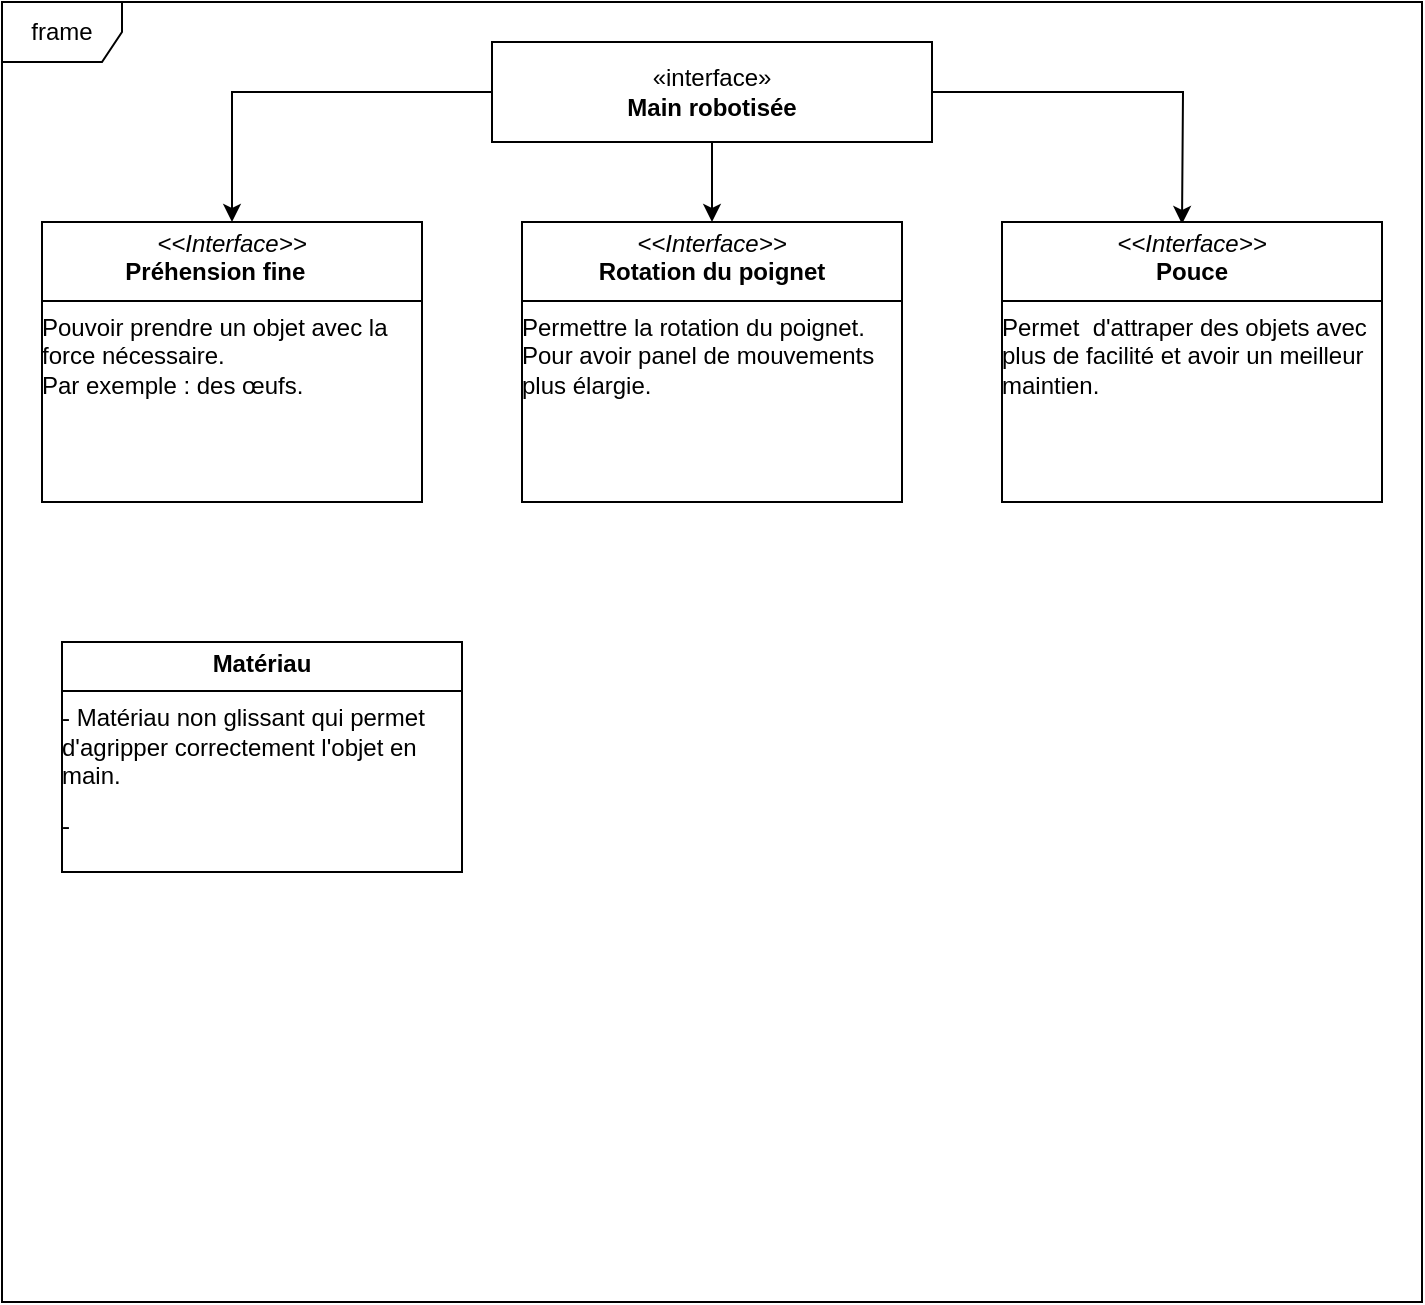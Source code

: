 <mxfile version="24.2.1" type="github">
  <diagram name="Page-1" id="WsBL2SjfoAEha8Ucaz8k">
    <mxGraphModel dx="846" dy="704" grid="1" gridSize="10" guides="1" tooltips="1" connect="1" arrows="1" fold="1" page="1" pageScale="1" pageWidth="850" pageHeight="1100" math="0" shadow="0">
      <root>
        <mxCell id="0" />
        <mxCell id="1" parent="0" />
        <mxCell id="aZsAZIokvQd7N0Dv1wfj-1" value="frame" style="shape=umlFrame;whiteSpace=wrap;html=1;pointerEvents=0;" vertex="1" parent="1">
          <mxGeometry x="50" y="40" width="710" height="650" as="geometry" />
        </mxCell>
        <mxCell id="aZsAZIokvQd7N0Dv1wfj-25" style="edgeStyle=orthogonalEdgeStyle;rounded=0;orthogonalLoop=1;jettySize=auto;html=1;exitX=0;exitY=0.5;exitDx=0;exitDy=0;" edge="1" parent="1" source="aZsAZIokvQd7N0Dv1wfj-6" target="aZsAZIokvQd7N0Dv1wfj-20">
          <mxGeometry relative="1" as="geometry" />
        </mxCell>
        <mxCell id="aZsAZIokvQd7N0Dv1wfj-26" style="edgeStyle=orthogonalEdgeStyle;rounded=0;orthogonalLoop=1;jettySize=auto;html=1;exitX=0.5;exitY=1;exitDx=0;exitDy=0;" edge="1" parent="1" source="aZsAZIokvQd7N0Dv1wfj-6" target="aZsAZIokvQd7N0Dv1wfj-23">
          <mxGeometry relative="1" as="geometry" />
        </mxCell>
        <mxCell id="aZsAZIokvQd7N0Dv1wfj-27" style="edgeStyle=orthogonalEdgeStyle;rounded=0;orthogonalLoop=1;jettySize=auto;html=1;exitX=1;exitY=0.5;exitDx=0;exitDy=0;entryX=0.5;entryY=0;entryDx=0;entryDy=0;" edge="1" parent="1" source="aZsAZIokvQd7N0Dv1wfj-6">
          <mxGeometry relative="1" as="geometry">
            <mxPoint x="640" y="151" as="targetPoint" />
          </mxGeometry>
        </mxCell>
        <mxCell id="aZsAZIokvQd7N0Dv1wfj-6" value="«interface»&lt;br&gt;&lt;b&gt;Main robotisée&lt;/b&gt;" style="html=1;whiteSpace=wrap;" vertex="1" parent="1">
          <mxGeometry x="295" y="60" width="220" height="50" as="geometry" />
        </mxCell>
        <mxCell id="aZsAZIokvQd7N0Dv1wfj-20" value="&lt;p style=&quot;margin:0px;margin-top:4px;text-align:center;&quot;&gt;&lt;i&gt;&amp;lt;&amp;lt;Interface&amp;gt;&amp;gt;&lt;/i&gt;&lt;br&gt;&lt;b&gt;Préhension fine&lt;span style=&quot;white-space: pre;&quot;&gt;&#x9;&lt;/span&gt;&lt;/b&gt;&lt;br&gt;&lt;/p&gt;&lt;hr style=&quot;border-style:solid;&quot; size=&quot;1&quot;&gt;&lt;div&gt;Pouvoir prendre un objet avec la force nécessaire. &lt;br&gt;&lt;/div&gt;&lt;div&gt;Par exemple : des œufs.&lt;/div&gt;&lt;div&gt;&lt;br&gt;&lt;/div&gt;&lt;div&gt;&lt;br&gt;&lt;/div&gt;&lt;div&gt;&lt;br&gt;&lt;/div&gt;&lt;div&gt;&lt;br&gt;&lt;/div&gt;&lt;div&gt;&lt;br&gt;&lt;/div&gt;&lt;div&gt;&lt;br&gt;&lt;/div&gt;&lt;div&gt;&lt;br&gt;&lt;/div&gt;&lt;div&gt;&lt;br&gt;&lt;/div&gt;&lt;div&gt;&lt;br&gt;&lt;/div&gt;&lt;div&gt;&lt;br&gt;&lt;/div&gt;" style="verticalAlign=top;align=left;overflow=fill;html=1;whiteSpace=wrap;" vertex="1" parent="1">
          <mxGeometry x="70" y="150" width="190" height="140" as="geometry" />
        </mxCell>
        <mxCell id="aZsAZIokvQd7N0Dv1wfj-23" value="&lt;p style=&quot;margin:0px;margin-top:4px;text-align:center;&quot;&gt;&lt;i&gt;&amp;lt;&amp;lt;Interface&amp;gt;&amp;gt;&lt;/i&gt;&lt;br&gt;&lt;b&gt;Rotation du poignet&lt;/b&gt;&lt;br&gt;&lt;/p&gt;&lt;hr style=&quot;border-style:solid;&quot; size=&quot;1&quot;&gt;&lt;div&gt;Permettre la rotation du poignet. Pour avoir panel de mouvements plus élargie.&lt;/div&gt;&lt;div&gt;&lt;br&gt;&lt;/div&gt;&lt;div&gt;&lt;br&gt;&lt;/div&gt;&lt;div&gt;&lt;br&gt;&lt;/div&gt;&lt;div&gt;&lt;br&gt;&lt;/div&gt;&lt;div&gt;&lt;br&gt;&lt;/div&gt;&lt;div&gt;&lt;br&gt;&lt;/div&gt;&lt;div&gt;&lt;br&gt;&lt;/div&gt;&lt;div&gt;&lt;br&gt;&lt;/div&gt;&lt;div&gt;&lt;br&gt;&lt;/div&gt;&lt;div&gt;&lt;br&gt;&lt;/div&gt;&lt;div&gt;&lt;br&gt;&lt;/div&gt;" style="verticalAlign=top;align=left;overflow=fill;html=1;whiteSpace=wrap;" vertex="1" parent="1">
          <mxGeometry x="310" y="150" width="190" height="140" as="geometry" />
        </mxCell>
        <mxCell id="aZsAZIokvQd7N0Dv1wfj-28" value="&lt;p style=&quot;margin:0px;margin-top:4px;text-align:center;&quot;&gt;&lt;i&gt;&amp;lt;&amp;lt;Interface&amp;gt;&amp;gt;&lt;/i&gt;&lt;br&gt;&lt;b&gt;Pouce&lt;/b&gt;&lt;br&gt;&lt;/p&gt;&lt;hr style=&quot;border-style:solid;&quot; size=&quot;1&quot;&gt;Permet&amp;nbsp; d&#39;attraper des objets avec plus de facilité et avoir un meilleur maintien.&lt;br&gt;&lt;div&gt;&lt;br&gt;&lt;/div&gt;&lt;div&gt;&lt;br&gt;&lt;/div&gt;&lt;div&gt;&lt;br&gt;&lt;/div&gt;&lt;div&gt;&lt;br&gt;&lt;/div&gt;&lt;div&gt;&lt;br&gt;&lt;/div&gt;&lt;div&gt;&lt;br&gt;&lt;/div&gt;&lt;div&gt;&lt;br&gt;&lt;/div&gt;&lt;div&gt;&lt;br&gt;&lt;/div&gt;&lt;div&gt;&lt;br&gt;&lt;/div&gt;" style="verticalAlign=top;align=left;overflow=fill;html=1;whiteSpace=wrap;" vertex="1" parent="1">
          <mxGeometry x="550" y="150" width="190" height="140" as="geometry" />
        </mxCell>
        <mxCell id="aZsAZIokvQd7N0Dv1wfj-33" value="&lt;p style=&quot;margin:0px;margin-top:4px;text-align:center;&quot;&gt;&lt;b&gt;Matériau&lt;/b&gt;&lt;/p&gt;&lt;hr style=&quot;border-style:solid;&quot; size=&quot;1&quot;&gt;&lt;div style=&quot;height:2px;&quot;&gt;- Matériau non glissant qui permet d&#39;agripper correctement l&#39;objet en main.&amp;nbsp;&lt;/div&gt;&lt;div style=&quot;height:2px;&quot;&gt;&lt;br&gt;&lt;/div&gt;&lt;div style=&quot;height:2px;&quot;&gt;&lt;br&gt;&lt;/div&gt;&lt;div style=&quot;height:2px;&quot;&gt;&lt;br&gt;&lt;/div&gt;&lt;div style=&quot;height:2px;&quot;&gt;&lt;br&gt;&lt;/div&gt;&lt;div&gt;&lt;br&gt;&lt;/div&gt;&lt;div&gt;&lt;br&gt;&lt;/div&gt;&lt;div&gt;&lt;br&gt;&lt;/div&gt;&lt;div&gt;- &lt;br&gt;&lt;/div&gt;" style="verticalAlign=top;align=left;overflow=fill;html=1;whiteSpace=wrap;" vertex="1" parent="1">
          <mxGeometry x="80" y="360" width="200" height="115" as="geometry" />
        </mxCell>
      </root>
    </mxGraphModel>
  </diagram>
</mxfile>
